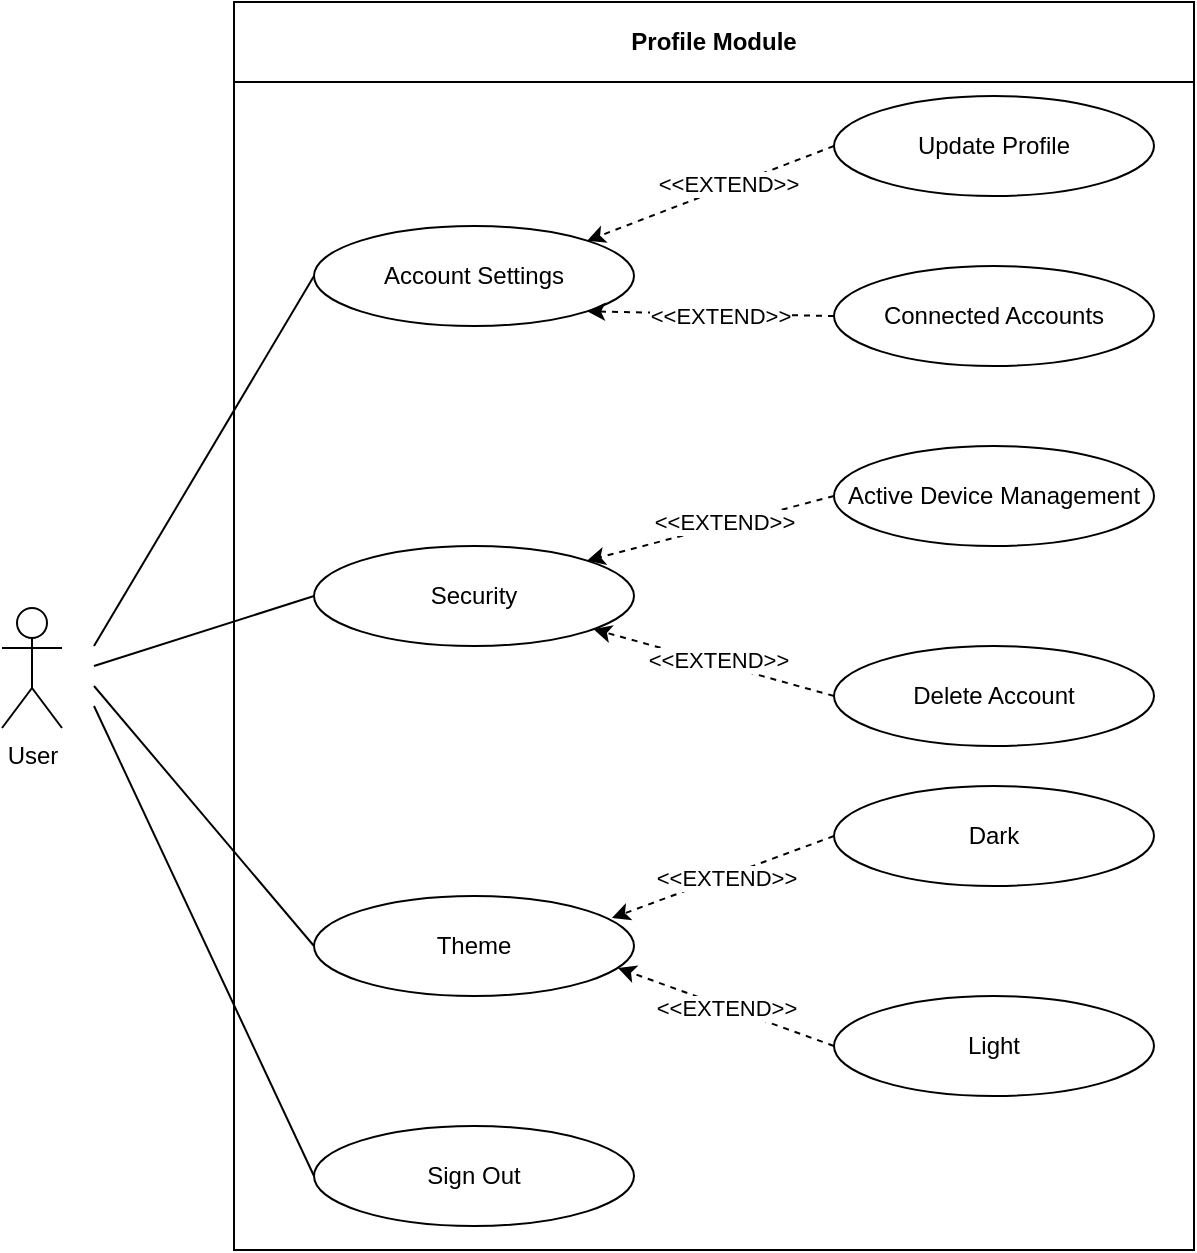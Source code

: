<mxfile version="24.7.8">
  <diagram name="Page-1" id="RdtOWf7aQhHNt8c42WqN">
    <mxGraphModel dx="1050" dy="522" grid="1" gridSize="10" guides="1" tooltips="1" connect="1" arrows="1" fold="1" page="1" pageScale="1" pageWidth="827" pageHeight="1169" math="0" shadow="0">
      <root>
        <mxCell id="0" />
        <mxCell id="1" parent="0" />
        <mxCell id="bbMWVLLOVk5g5JQ8IUP6-1" value="Profile Module" style="swimlane;whiteSpace=wrap;html=1;startSize=40;labelBackgroundColor=none;fillColor=none;" parent="1" vertex="1">
          <mxGeometry x="180" y="206" width="480" height="624" as="geometry" />
        </mxCell>
        <mxCell id="1VoG_6rcOJJhZWkqKbYC-1" value="Account Settings" style="ellipse;whiteSpace=wrap;html=1;labelBackgroundColor=none;fillColor=none;" parent="bbMWVLLOVk5g5JQ8IUP6-1" vertex="1">
          <mxGeometry x="40" y="112" width="160" height="50" as="geometry" />
        </mxCell>
        <mxCell id="1VoG_6rcOJJhZWkqKbYC-5" value="Security" style="ellipse;whiteSpace=wrap;html=1;labelBackgroundColor=none;fillColor=none;" parent="bbMWVLLOVk5g5JQ8IUP6-1" vertex="1">
          <mxGeometry x="40" y="272" width="160" height="50" as="geometry" />
        </mxCell>
        <mxCell id="1VoG_6rcOJJhZWkqKbYC-6" value="Theme" style="ellipse;whiteSpace=wrap;html=1;labelBackgroundColor=none;fillColor=none;" parent="bbMWVLLOVk5g5JQ8IUP6-1" vertex="1">
          <mxGeometry x="40" y="447" width="160" height="50" as="geometry" />
        </mxCell>
        <mxCell id="1VoG_6rcOJJhZWkqKbYC-7" value="Sign Out" style="ellipse;whiteSpace=wrap;html=1;labelBackgroundColor=none;fillColor=none;" parent="bbMWVLLOVk5g5JQ8IUP6-1" vertex="1">
          <mxGeometry x="40" y="562" width="160" height="50" as="geometry" />
        </mxCell>
        <mxCell id="1VoG_6rcOJJhZWkqKbYC-8" value="Delete Account" style="ellipse;whiteSpace=wrap;html=1;labelBackgroundColor=none;fillColor=none;" parent="bbMWVLLOVk5g5JQ8IUP6-1" vertex="1">
          <mxGeometry x="300" y="322" width="160" height="50" as="geometry" />
        </mxCell>
        <mxCell id="1VoG_6rcOJJhZWkqKbYC-9" value="Update Profile" style="ellipse;whiteSpace=wrap;html=1;labelBackgroundColor=none;fillColor=none;" parent="bbMWVLLOVk5g5JQ8IUP6-1" vertex="1">
          <mxGeometry x="300" y="47" width="160" height="50" as="geometry" />
        </mxCell>
        <mxCell id="1VoG_6rcOJJhZWkqKbYC-17" value="Connected Accounts" style="ellipse;whiteSpace=wrap;html=1;labelBackgroundColor=none;fillColor=none;" parent="bbMWVLLOVk5g5JQ8IUP6-1" vertex="1">
          <mxGeometry x="300" y="132" width="160" height="50" as="geometry" />
        </mxCell>
        <mxCell id="1VoG_6rcOJJhZWkqKbYC-18" value="Active Device Management" style="ellipse;whiteSpace=wrap;html=1;labelBackgroundColor=none;fillColor=none;" parent="bbMWVLLOVk5g5JQ8IUP6-1" vertex="1">
          <mxGeometry x="300" y="222" width="160" height="50" as="geometry" />
        </mxCell>
        <mxCell id="1VoG_6rcOJJhZWkqKbYC-19" value="Dark" style="ellipse;whiteSpace=wrap;html=1;labelBackgroundColor=none;fillColor=none;" parent="bbMWVLLOVk5g5JQ8IUP6-1" vertex="1">
          <mxGeometry x="300" y="392" width="160" height="50" as="geometry" />
        </mxCell>
        <mxCell id="1VoG_6rcOJJhZWkqKbYC-20" value="Light" style="ellipse;whiteSpace=wrap;html=1;labelBackgroundColor=none;fillColor=none;" parent="bbMWVLLOVk5g5JQ8IUP6-1" vertex="1">
          <mxGeometry x="300" y="497" width="160" height="50" as="geometry" />
        </mxCell>
        <mxCell id="1VoG_6rcOJJhZWkqKbYC-25" value="" style="endArrow=classic;html=1;rounded=0;exitX=0;exitY=0.5;exitDx=0;exitDy=0;entryX=1;entryY=0;entryDx=0;entryDy=0;dashed=1;labelBackgroundColor=none;" parent="bbMWVLLOVk5g5JQ8IUP6-1" source="1VoG_6rcOJJhZWkqKbYC-9" target="1VoG_6rcOJJhZWkqKbYC-1" edge="1">
          <mxGeometry width="50" height="50" relative="1" as="geometry">
            <mxPoint x="210" y="232" as="sourcePoint" />
            <mxPoint x="260" y="182" as="targetPoint" />
          </mxGeometry>
        </mxCell>
        <mxCell id="1VoG_6rcOJJhZWkqKbYC-45" value="&amp;lt;&amp;lt;EXTEND&amp;gt;&amp;gt;" style="edgeLabel;html=1;align=center;verticalAlign=middle;resizable=0;points=[];labelBackgroundColor=default;" parent="1VoG_6rcOJJhZWkqKbYC-25" vertex="1" connectable="0">
          <mxGeometry x="-0.134" y="-2" relative="1" as="geometry">
            <mxPoint x="1" as="offset" />
          </mxGeometry>
        </mxCell>
        <mxCell id="1VoG_6rcOJJhZWkqKbYC-26" value="" style="endArrow=classic;html=1;rounded=0;exitX=0;exitY=0.5;exitDx=0;exitDy=0;entryX=1;entryY=1;entryDx=0;entryDy=0;dashed=1;labelBackgroundColor=none;" parent="bbMWVLLOVk5g5JQ8IUP6-1" source="1VoG_6rcOJJhZWkqKbYC-17" target="1VoG_6rcOJJhZWkqKbYC-1" edge="1">
          <mxGeometry width="50" height="50" relative="1" as="geometry">
            <mxPoint x="210" y="232" as="sourcePoint" />
            <mxPoint x="260" y="182" as="targetPoint" />
          </mxGeometry>
        </mxCell>
        <mxCell id="1VoG_6rcOJJhZWkqKbYC-46" value="&amp;lt;&amp;lt;EXTEND&amp;gt;&amp;gt;" style="edgeLabel;html=1;align=center;verticalAlign=middle;resizable=0;points=[];labelBackgroundColor=default;" parent="1VoG_6rcOJJhZWkqKbYC-26" vertex="1" connectable="0">
          <mxGeometry x="-0.066" y="1" relative="1" as="geometry">
            <mxPoint as="offset" />
          </mxGeometry>
        </mxCell>
        <mxCell id="1VoG_6rcOJJhZWkqKbYC-27" value="" style="endArrow=classic;html=1;rounded=0;exitX=0;exitY=0.5;exitDx=0;exitDy=0;entryX=1;entryY=0;entryDx=0;entryDy=0;dashed=1;labelBackgroundColor=none;" parent="bbMWVLLOVk5g5JQ8IUP6-1" source="1VoG_6rcOJJhZWkqKbYC-18" target="1VoG_6rcOJJhZWkqKbYC-5" edge="1">
          <mxGeometry width="50" height="50" relative="1" as="geometry">
            <mxPoint x="210" y="362" as="sourcePoint" />
            <mxPoint x="260" y="312" as="targetPoint" />
          </mxGeometry>
        </mxCell>
        <mxCell id="1VoG_6rcOJJhZWkqKbYC-47" value="&amp;lt;&amp;lt;EXTEND&amp;gt;&amp;gt;" style="edgeLabel;html=1;align=center;verticalAlign=middle;resizable=0;points=[];labelBackgroundColor=default;" parent="1VoG_6rcOJJhZWkqKbYC-27" vertex="1" connectable="0">
          <mxGeometry x="-0.103" y="-2" relative="1" as="geometry">
            <mxPoint as="offset" />
          </mxGeometry>
        </mxCell>
        <mxCell id="1VoG_6rcOJJhZWkqKbYC-42" value="" style="endArrow=classic;html=1;rounded=0;exitX=0;exitY=0.5;exitDx=0;exitDy=0;dashed=1;labelBackgroundColor=none;" parent="bbMWVLLOVk5g5JQ8IUP6-1" target="1VoG_6rcOJJhZWkqKbYC-5" edge="1" source="1VoG_6rcOJJhZWkqKbYC-8">
          <mxGeometry width="50" height="50" relative="1" as="geometry">
            <mxPoint x="260" y="345" as="sourcePoint" />
            <mxPoint x="194" y="389" as="targetPoint" />
          </mxGeometry>
        </mxCell>
        <mxCell id="1VoG_6rcOJJhZWkqKbYC-48" value="&amp;lt;&amp;lt;EXTEND&amp;gt;&amp;gt;" style="edgeLabel;html=1;align=center;verticalAlign=middle;resizable=0;points=[];labelBackgroundColor=default;" parent="1VoG_6rcOJJhZWkqKbYC-42" vertex="1" connectable="0">
          <mxGeometry x="-0.034" y="-2" relative="1" as="geometry">
            <mxPoint as="offset" />
          </mxGeometry>
        </mxCell>
        <mxCell id="1VoG_6rcOJJhZWkqKbYC-43" value="" style="endArrow=classic;html=1;rounded=0;exitX=0;exitY=0.5;exitDx=0;exitDy=0;entryX=0.931;entryY=0.22;entryDx=0;entryDy=0;entryPerimeter=0;dashed=1;labelBackgroundColor=none;" parent="bbMWVLLOVk5g5JQ8IUP6-1" source="1VoG_6rcOJJhZWkqKbYC-19" target="1VoG_6rcOJJhZWkqKbYC-6" edge="1">
          <mxGeometry width="50" height="50" relative="1" as="geometry">
            <mxPoint x="210" y="502" as="sourcePoint" />
            <mxPoint x="260" y="452" as="targetPoint" />
          </mxGeometry>
        </mxCell>
        <mxCell id="1VoG_6rcOJJhZWkqKbYC-49" value="&amp;lt;&amp;lt;EXTEND&amp;gt;&amp;gt;" style="edgeLabel;html=1;align=center;verticalAlign=middle;resizable=0;points=[];labelBackgroundColor=default;" parent="1VoG_6rcOJJhZWkqKbYC-43" vertex="1" connectable="0">
          <mxGeometry x="-0.01" y="1" relative="1" as="geometry">
            <mxPoint as="offset" />
          </mxGeometry>
        </mxCell>
        <mxCell id="1VoG_6rcOJJhZWkqKbYC-44" value="" style="endArrow=classic;html=1;rounded=0;exitX=0;exitY=0.5;exitDx=0;exitDy=0;entryX=0.95;entryY=0.72;entryDx=0;entryDy=0;entryPerimeter=0;dashed=1;labelBackgroundColor=none;" parent="bbMWVLLOVk5g5JQ8IUP6-1" source="1VoG_6rcOJJhZWkqKbYC-20" target="1VoG_6rcOJJhZWkqKbYC-6" edge="1">
          <mxGeometry width="50" height="50" relative="1" as="geometry">
            <mxPoint x="210" y="502" as="sourcePoint" />
            <mxPoint x="260" y="452" as="targetPoint" />
          </mxGeometry>
        </mxCell>
        <mxCell id="1VoG_6rcOJJhZWkqKbYC-50" value="&amp;lt;&amp;lt;EXTEND&amp;gt;&amp;gt;" style="edgeLabel;html=1;align=center;verticalAlign=middle;resizable=0;points=[];labelBackgroundColor=default;" parent="1VoG_6rcOJJhZWkqKbYC-44" vertex="1" connectable="0">
          <mxGeometry x="0.008" relative="1" as="geometry">
            <mxPoint as="offset" />
          </mxGeometry>
        </mxCell>
        <mxCell id="bbMWVLLOVk5g5JQ8IUP6-14" value="User" style="shape=umlActor;verticalLabelPosition=bottom;verticalAlign=top;html=1;outlineConnect=0;labelBackgroundColor=none;fillColor=none;" parent="1" vertex="1">
          <mxGeometry x="64" y="509" width="30" height="60" as="geometry" />
        </mxCell>
        <mxCell id="1VoG_6rcOJJhZWkqKbYC-21" value="" style="endArrow=none;html=1;rounded=0;entryX=0;entryY=0.5;entryDx=0;entryDy=0;labelBackgroundColor=none;" parent="1" target="1VoG_6rcOJJhZWkqKbYC-1" edge="1">
          <mxGeometry width="50" height="50" relative="1" as="geometry">
            <mxPoint x="110" y="528" as="sourcePoint" />
            <mxPoint x="440" y="518" as="targetPoint" />
          </mxGeometry>
        </mxCell>
        <mxCell id="1VoG_6rcOJJhZWkqKbYC-22" value="" style="endArrow=none;html=1;rounded=0;entryX=0;entryY=0.5;entryDx=0;entryDy=0;labelBackgroundColor=none;" parent="1" target="1VoG_6rcOJJhZWkqKbYC-5" edge="1">
          <mxGeometry width="50" height="50" relative="1" as="geometry">
            <mxPoint x="110" y="538" as="sourcePoint" />
            <mxPoint x="440" y="518" as="targetPoint" />
          </mxGeometry>
        </mxCell>
        <mxCell id="1VoG_6rcOJJhZWkqKbYC-23" value="" style="endArrow=none;html=1;rounded=0;entryX=0;entryY=0.5;entryDx=0;entryDy=0;labelBackgroundColor=none;" parent="1" target="1VoG_6rcOJJhZWkqKbYC-6" edge="1">
          <mxGeometry width="50" height="50" relative="1" as="geometry">
            <mxPoint x="110" y="548" as="sourcePoint" />
            <mxPoint x="440" y="518" as="targetPoint" />
          </mxGeometry>
        </mxCell>
        <mxCell id="1VoG_6rcOJJhZWkqKbYC-24" value="" style="endArrow=none;html=1;rounded=0;entryX=0;entryY=0.5;entryDx=0;entryDy=0;labelBackgroundColor=none;" parent="1" target="1VoG_6rcOJJhZWkqKbYC-7" edge="1">
          <mxGeometry width="50" height="50" relative="1" as="geometry">
            <mxPoint x="110" y="558" as="sourcePoint" />
            <mxPoint x="440" y="518" as="targetPoint" />
          </mxGeometry>
        </mxCell>
      </root>
    </mxGraphModel>
  </diagram>
</mxfile>
